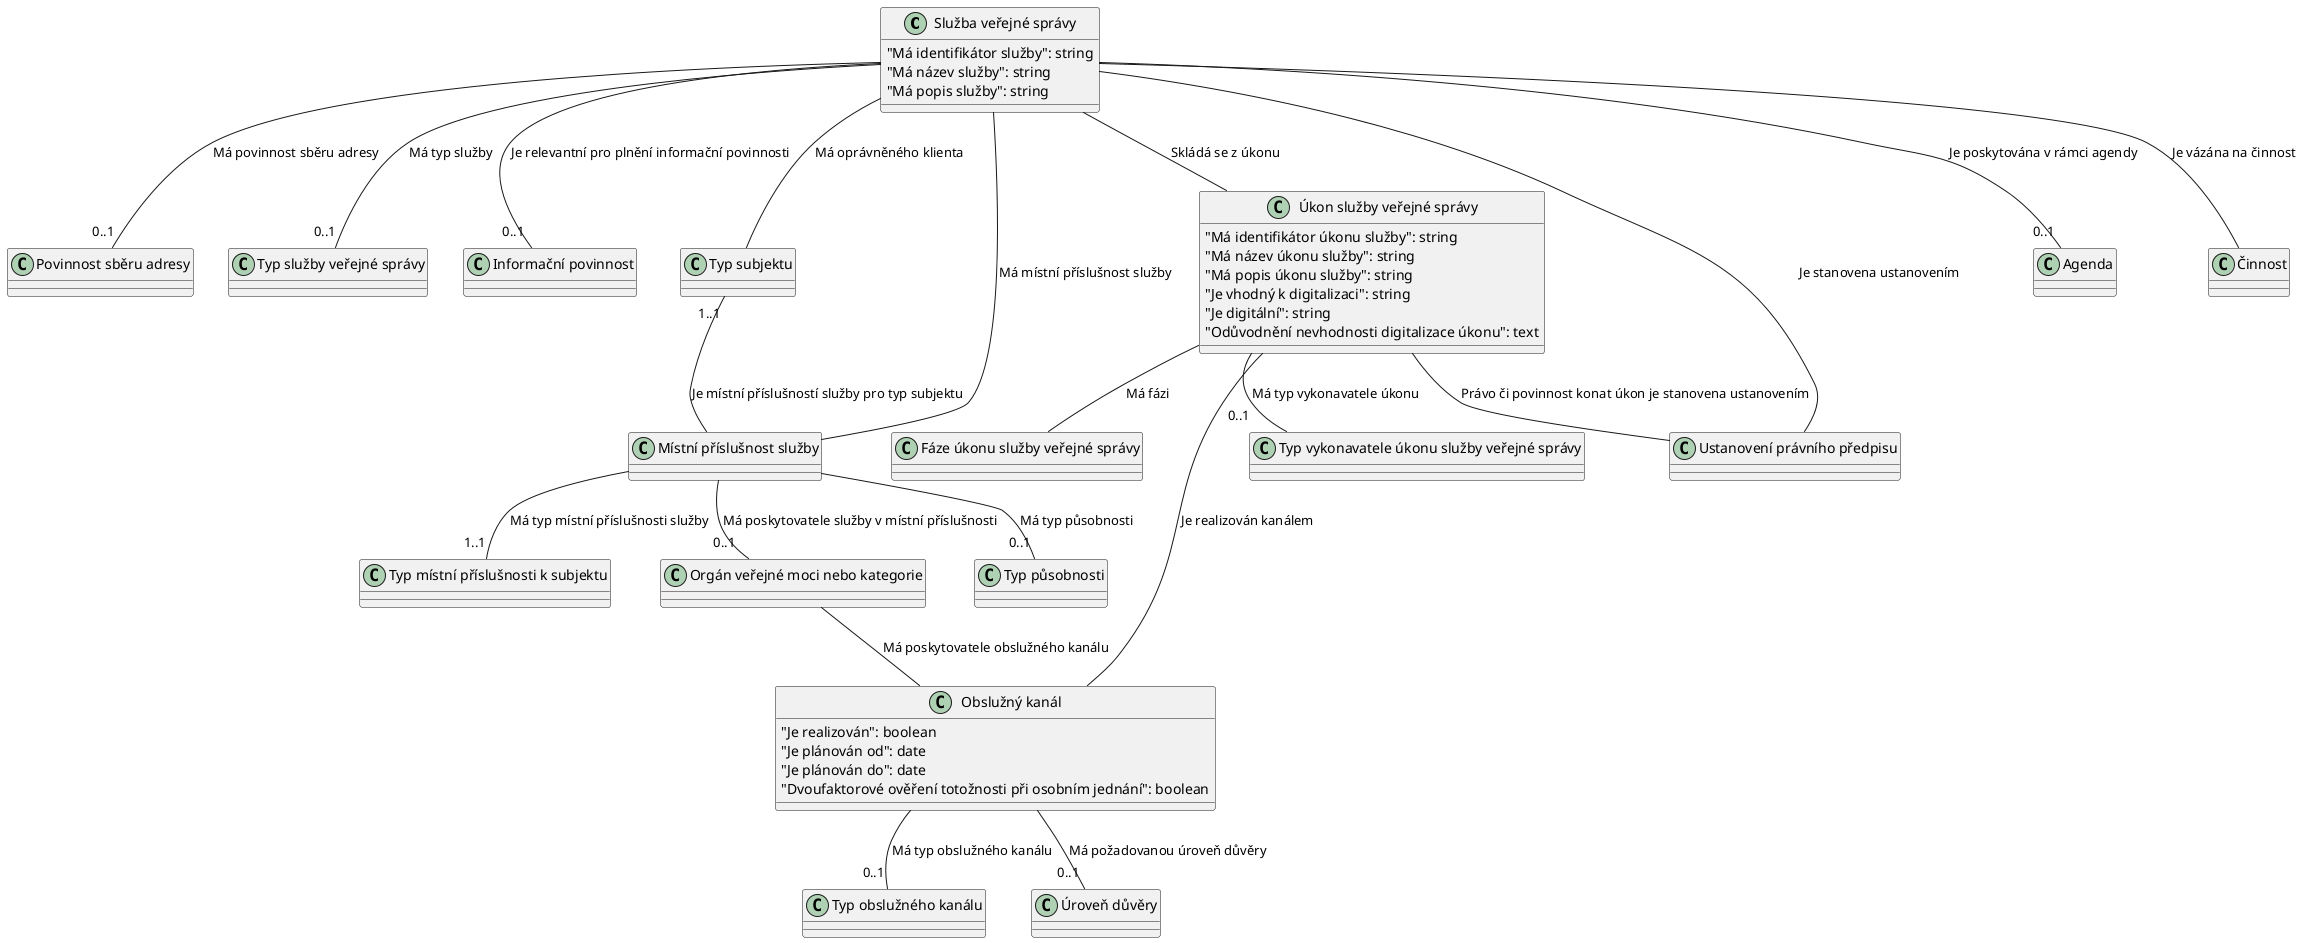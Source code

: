 @startuml
set namespaceSeparator none
class "Služba veřejné správy" {
  "Má identifikátor služby": string
  "Má název služby": string
  "Má popis služby": string
}

class "Povinnost sběru adresy" {
}

class "Typ služby veřejné správy" {
}

class "Informační povinnost" {
}

class "Typ subjektu" {
}

class Agenda {
}

class "Činnost" {
}

class "Místní příslušnost služby" {
}

class "Úkon služby veřejné správy" {
  "Má identifikátor úkonu služby": string
  "Má název úkonu služby": string
  "Má popis úkonu služby": string
  "Je vhodný k digitalizaci": string
  "Je digitální": string
  "Odůvodnění nevhodnosti digitalizace úkonu": text
}

class "Ustanovení právního předpisu" {
}

class "Typ místní příslušnosti k subjektu" {
}

class "Orgán veřejné moci nebo kategorie" {
}

class "Typ působnosti" {
}

class "Typ vykonavatele úkonu služby veřejné správy" {
}

class "Fáze úkonu služby veřejné správy" {
}

class "Obslužný kanál" {
  "Je realizován": boolean
  "Je plánován od": date
  "Je plánován do": date
  "Dvoufaktorové ověření totožnosti při osobním jednání": boolean
}

class "Typ obslužného kanálu" {
}

class "Úroveň důvěry" {
}

"Služba veřejné správy" -- "0..1" "Povinnost sběru adresy" :  "Má povinnost sběru adresy"
"Služba veřejné správy" -- "0..1" "Typ služby veřejné správy" :  "Má typ služby"
"Služba veřejné správy" -- "0..1" "Informační povinnost" :  "Je relevantní pro plnění informační povinnosti"
"Služba veřejné správy" -- "Typ subjektu" :  "Má oprávněného klienta"
"Služba veřejné správy" -- "0..1" Agenda :  "Je poskytována v rámci agendy"
"Služba veřejné správy" -- "Činnost" :  "Je vázána na činnost"
"Služba veřejné správy" -- "Místní příslušnost služby" :  "Má místní příslušnost služby"
"Služba veřejné správy" -- "Úkon služby veřejné správy" :  "Skládá se z úkonu"
"Služba veřejné správy" -- "Ustanovení právního předpisu" :  "Je stanovena ustanovením"
"Typ subjektu" "1..1" -- "Místní příslušnost služby" :  "Je místní příslušností služby pro typ subjektu"
"Místní příslušnost služby" -- "1..1" "Typ místní příslušnosti k subjektu" :  "Má typ místní příslušnosti služby"
"Místní příslušnost služby" -- "0..1" "Orgán veřejné moci nebo kategorie" :  "Má poskytovatele služby v místní příslušnosti"
"Místní příslušnost služby" -- "0..1" "Typ působnosti" :  "Má typ působnosti"
"Úkon služby veřejné správy" -- "0..1" "Typ vykonavatele úkonu služby veřejné správy" :  "Má typ vykonavatele úkonu"
"Úkon služby veřejné správy" -- "Fáze úkonu služby veřejné správy" :  "Má fázi"
"Úkon služby veřejné správy" -- "Obslužný kanál" :  "Je realizován kanálem"
"Úkon služby veřejné správy" -- "Ustanovení právního předpisu" :  "Právo či povinnost konat úkon je stanovena ustanovením"
"Orgán veřejné moci nebo kategorie" -- "Obslužný kanál" :  "Má poskytovatele obslužného kanálu"
"Obslužný kanál" -- "0..1" "Typ obslužného kanálu" :  "Má typ obslužného kanálu"
"Obslužný kanál" -- "0..1" "Úroveň důvěry" :  "Má požadovanou úroveň důvěry"
@enduml
